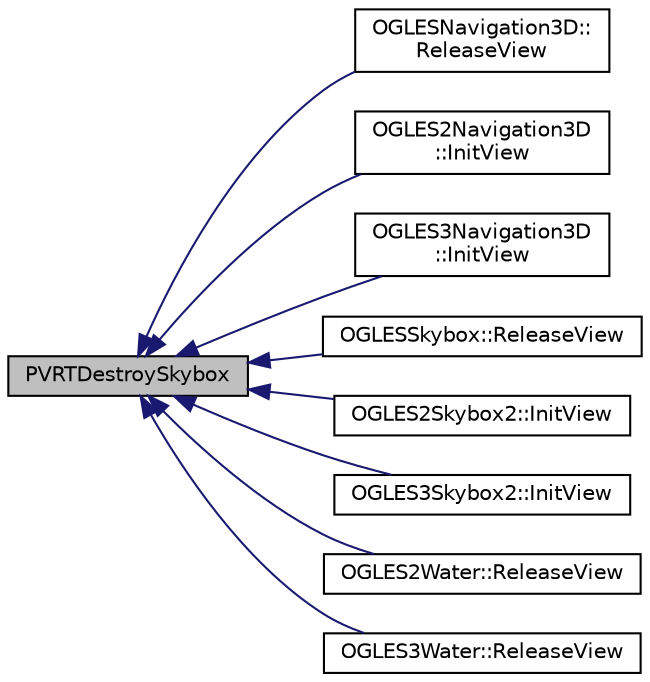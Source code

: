digraph "PVRTDestroySkybox"
{
  edge [fontname="Helvetica",fontsize="10",labelfontname="Helvetica",labelfontsize="10"];
  node [fontname="Helvetica",fontsize="10",shape=record];
  rankdir="LR";
  Node1 [label="PVRTDestroySkybox",height=0.2,width=0.4,color="black", fillcolor="grey75", style="filled", fontcolor="black"];
  Node1 -> Node2 [dir="back",color="midnightblue",fontsize="10",style="solid"];
  Node2 [label="OGLESNavigation3D::\lReleaseView",height=0.2,width=0.4,color="black", fillcolor="white", style="filled",URL="$class_o_g_l_e_s_navigation3_d.html#ab967f1278aac79e7932bfb46455621a9"];
  Node1 -> Node3 [dir="back",color="midnightblue",fontsize="10",style="solid"];
  Node3 [label="OGLES2Navigation3D\l::InitView",height=0.2,width=0.4,color="black", fillcolor="white", style="filled",URL="$class_o_g_l_e_s2_navigation3_d.html#a609cead917ddb0f0fd12878fbc129fa7"];
  Node1 -> Node4 [dir="back",color="midnightblue",fontsize="10",style="solid"];
  Node4 [label="OGLES3Navigation3D\l::InitView",height=0.2,width=0.4,color="black", fillcolor="white", style="filled",URL="$class_o_g_l_e_s3_navigation3_d.html#a38e9fcdfd1028526dabf574aa15206a0"];
  Node1 -> Node5 [dir="back",color="midnightblue",fontsize="10",style="solid"];
  Node5 [label="OGLESSkybox::ReleaseView",height=0.2,width=0.4,color="black", fillcolor="white", style="filled",URL="$class_o_g_l_e_s_skybox.html#a05c4fdbc43a68a7f4286496dfc421c3e",tooltip="Release the view. "];
  Node1 -> Node6 [dir="back",color="midnightblue",fontsize="10",style="solid"];
  Node6 [label="OGLES2Skybox2::InitView",height=0.2,width=0.4,color="black", fillcolor="white", style="filled",URL="$class_o_g_l_e_s2_skybox2.html#ada3a5fbf77319ed17e7b2f50068d3a8f"];
  Node1 -> Node7 [dir="back",color="midnightblue",fontsize="10",style="solid"];
  Node7 [label="OGLES3Skybox2::InitView",height=0.2,width=0.4,color="black", fillcolor="white", style="filled",URL="$class_o_g_l_e_s3_skybox2.html#a8ffd3e8419f04229f3a96afa67b51183"];
  Node1 -> Node8 [dir="back",color="midnightblue",fontsize="10",style="solid"];
  Node8 [label="OGLES2Water::ReleaseView",height=0.2,width=0.4,color="black", fillcolor="white", style="filled",URL="$class_o_g_l_e_s2_water.html#a08a0e946b367a5694bbf3d78d3799c01"];
  Node1 -> Node9 [dir="back",color="midnightblue",fontsize="10",style="solid"];
  Node9 [label="OGLES3Water::ReleaseView",height=0.2,width=0.4,color="black", fillcolor="white", style="filled",URL="$class_o_g_l_e_s3_water.html#a4df8a28b1a6f9dc7d9d972a51c59b0f1"];
}
